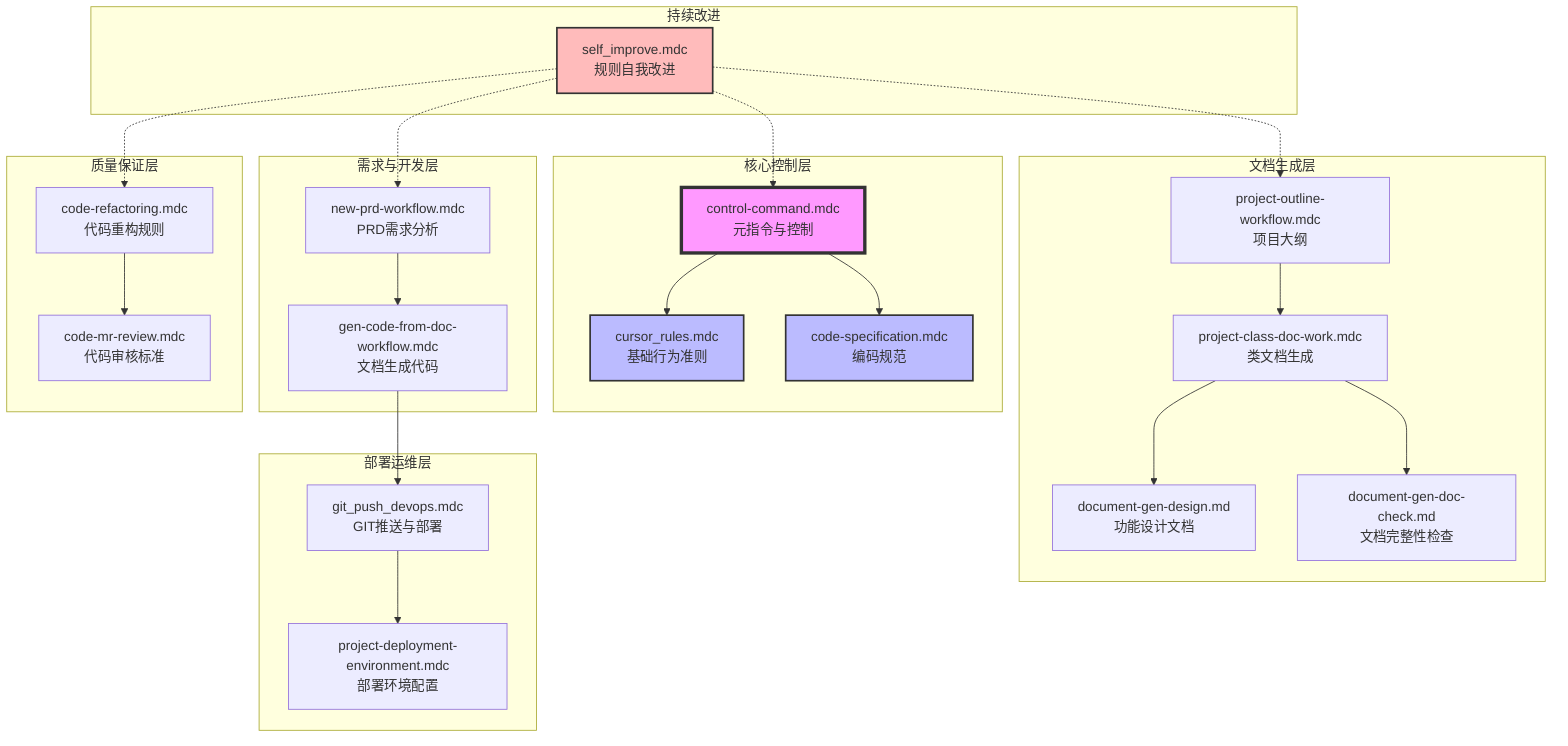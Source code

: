 graph TD
    subgraph "核心控制层"
        A[control-command.mdc<br/>元指令与控制]
        B[cursor_rules.mdc<br/>基础行为准则]
        C[code-specification.mdc<br/>编码规范]
    end
    
    subgraph "文档生成层"
        D[project-outline-workflow.mdc<br/>项目大纲]
        E[project-class-doc-work.mdc<br/>类文档生成]
        F[document-gen-design.md<br/>功能设计文档]
        G[document-gen-doc-check.md<br/>文档完整性检查]
    end
    
    subgraph "需求与开发层"
        H[new-prd-workflow.mdc<br/>PRD需求分析]
        J[gen-code-from-doc-workflow.mdc<br/>文档生成代码]
    end
    
    subgraph "质量保证层"
        K[code-refactoring.mdc<br/>代码重构规则]
        L[code-mr-review.mdc<br/>代码审核标准]
    end
    
    subgraph "部署运维层"
        M[git_push_devops.mdc<br/>GIT推送与部署]
        N[project-deployment-environment.mdc<br/>部署环境配置]
    end
    
    subgraph "持续改进"
        O[self_improve.mdc<br/>规则自我改进]
    end
    
    A --> B
    A --> C
    D --> E
    E --> F
    E --> G
    H --> J
    K --> L
    J --> M
    M --> N
    
    O -.-> A
    O -.-> D
    O -.-> H
    O -.-> K
    
    style A fill:#f9f,stroke:#333,stroke-width:4px
    style B fill:#bbf,stroke:#333,stroke-width:2px
    style C fill:#bbf,stroke:#333,stroke-width:2px
    style O fill:#fbb,stroke:#333,stroke-width:2px
